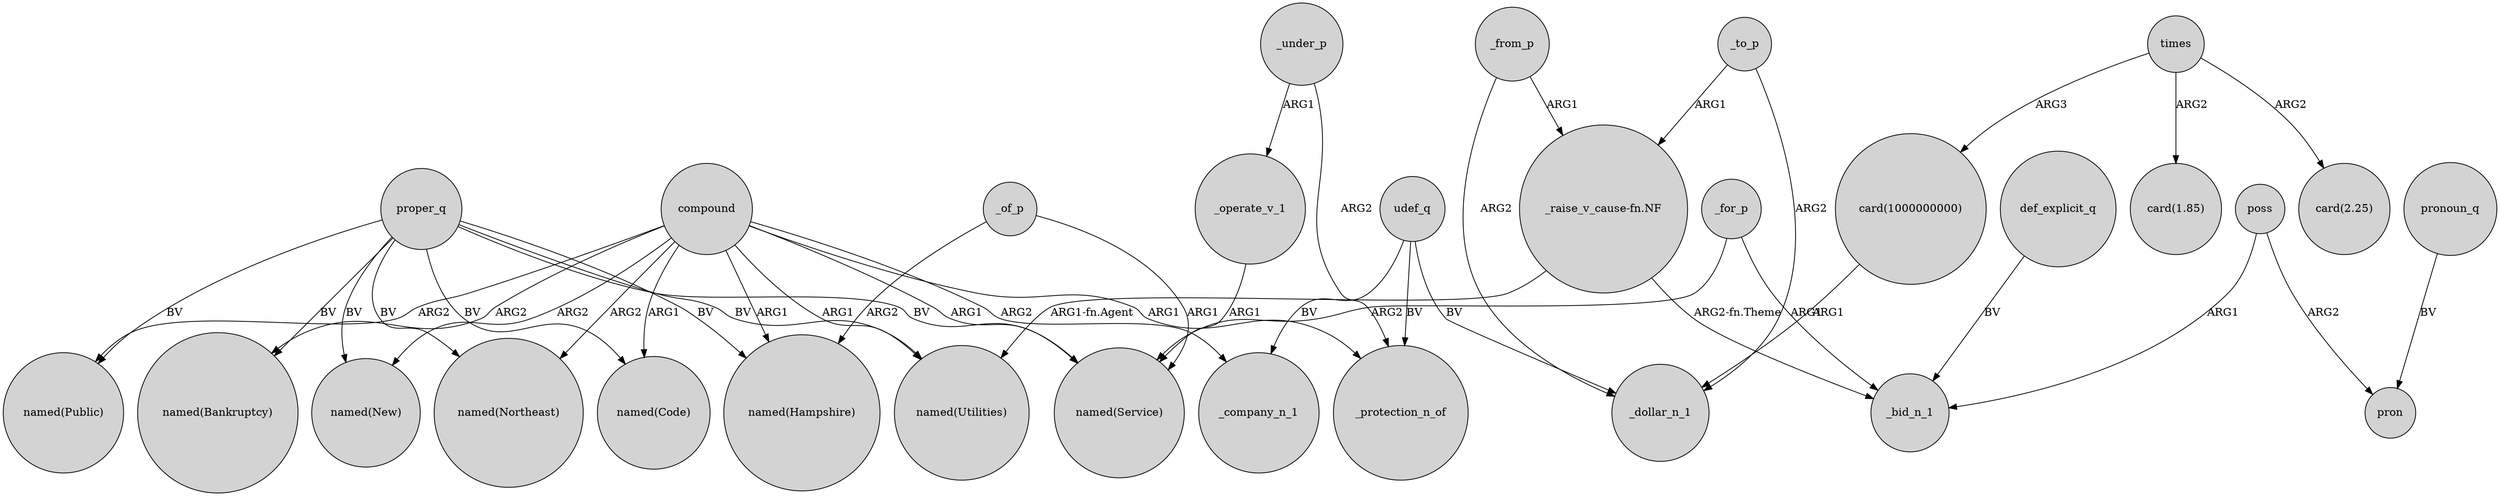 digraph {
	node [shape=circle style=filled]
	proper_q -> "named(Utilities)" [label=BV]
	compound -> "named(New)" [label=ARG2]
	_operate_v_1 -> "named(Service)" [label=ARG1]
	_to_p -> _dollar_n_1 [label=ARG2]
	poss -> pron [label=ARG2]
	proper_q -> "named(New)" [label=BV]
	times -> "card(1.85)" [label=ARG2]
	proper_q -> "named(Code)" [label=BV]
	compound -> _company_n_1 [label=ARG2]
	_for_p -> "named(Service)" [label=ARG2]
	_under_p -> _operate_v_1 [label=ARG1]
	def_explicit_q -> _bid_n_1 [label=BV]
	"_raise_v_cause-fn.NF" -> _bid_n_1 [label="ARG2-fn.Theme"]
	compound -> "named(Service)" [label=ARG1]
	compound -> "named(Code)" [label=ARG1]
	compound -> "named(Hampshire)" [label=ARG1]
	times -> "card(1000000000)" [label=ARG3]
	compound -> "named(Bankruptcy)" [label=ARG2]
	pronoun_q -> pron [label=BV]
	proper_q -> "named(Bankruptcy)" [label=BV]
	compound -> "named(Utilities)" [label=ARG1]
	udef_q -> _protection_n_of [label=BV]
	compound -> _protection_n_of [label=ARG1]
	poss -> _bid_n_1 [label=ARG1]
	_under_p -> _protection_n_of [label=ARG2]
	proper_q -> "named(Service)" [label=BV]
	proper_q -> "named(Public)" [label=BV]
	_of_p -> "named(Hampshire)" [label=ARG2]
	proper_q -> "named(Hampshire)" [label=BV]
	compound -> "named(Northeast)" [label=ARG2]
	_for_p -> _bid_n_1 [label=ARG1]
	_of_p -> "named(Service)" [label=ARG1]
	proper_q -> "named(Northeast)" [label=BV]
	times -> "card(2.25)" [label=ARG2]
	"_raise_v_cause-fn.NF" -> "named(Utilities)" [label="ARG1-fn.Agent"]
	"card(1000000000)" -> _dollar_n_1 [label=ARG1]
	_from_p -> _dollar_n_1 [label=ARG2]
	compound -> "named(Public)" [label=ARG2]
	_from_p -> "_raise_v_cause-fn.NF" [label=ARG1]
	udef_q -> _company_n_1 [label=BV]
	udef_q -> _dollar_n_1 [label=BV]
	_to_p -> "_raise_v_cause-fn.NF" [label=ARG1]
}

